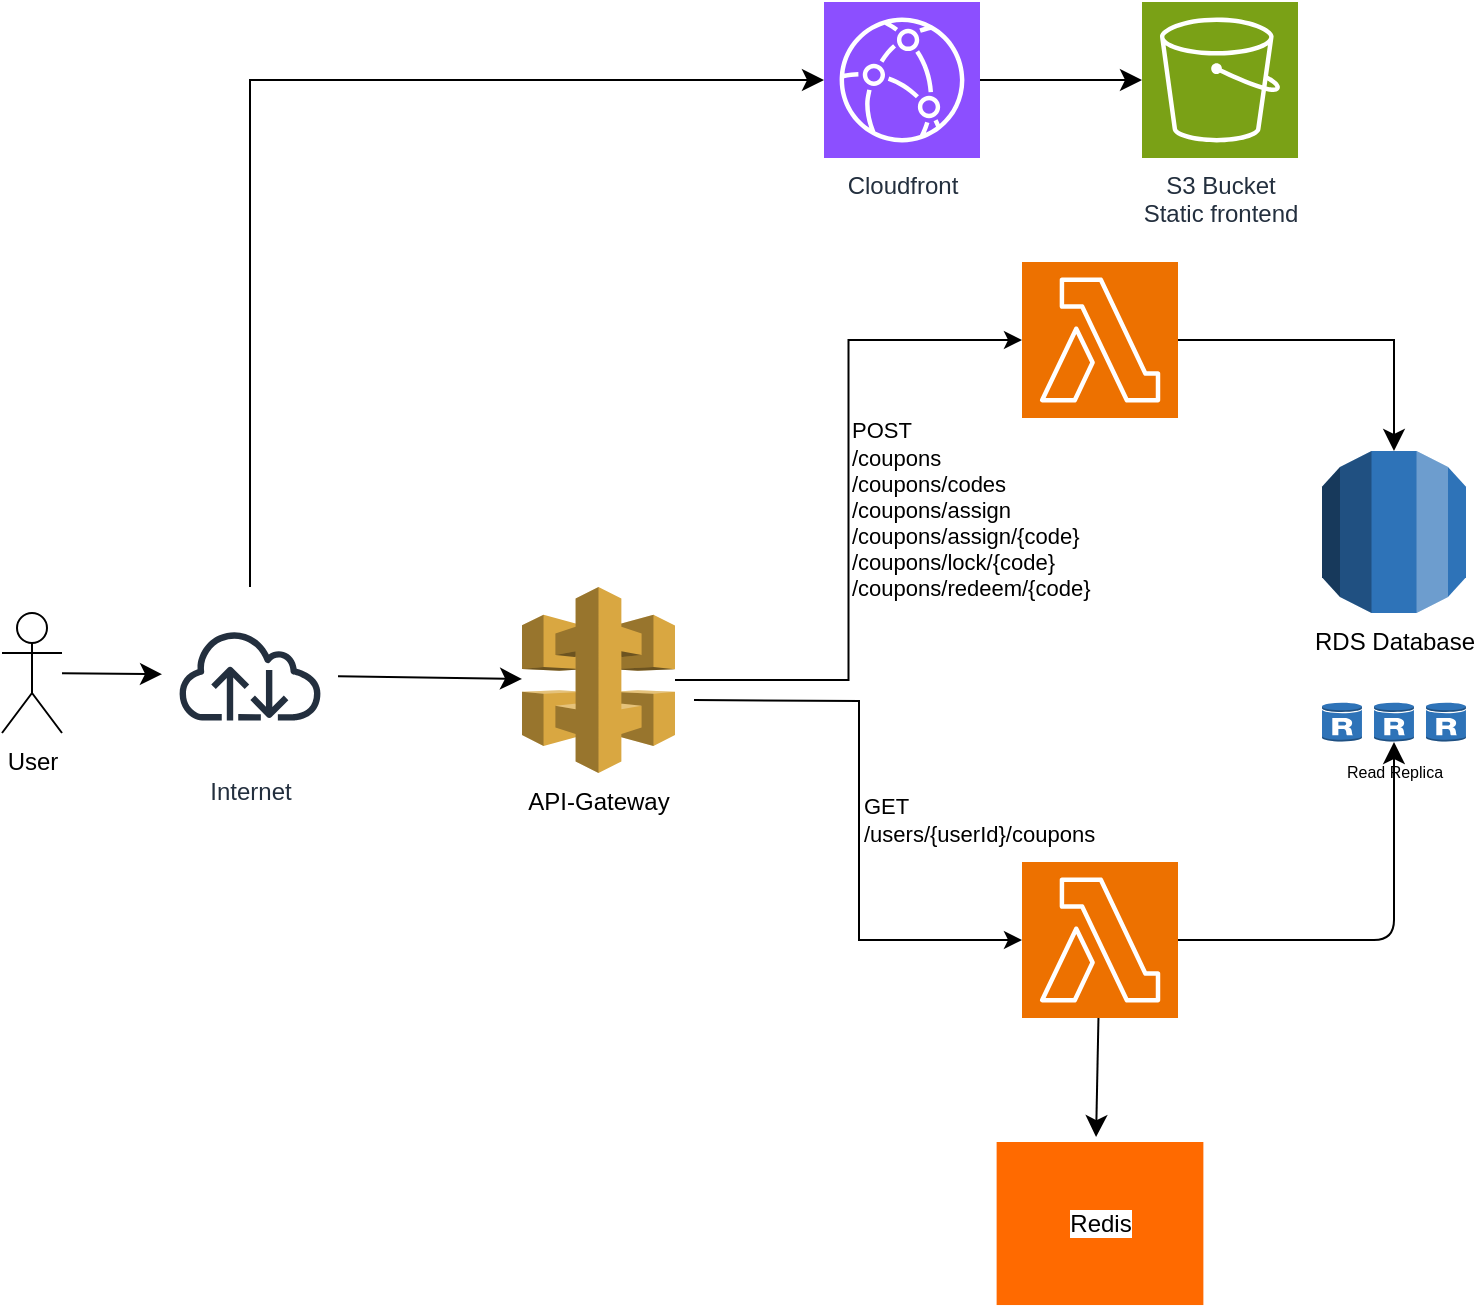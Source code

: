 <mxfile version="26.0.15">
  <diagram name="Page-1" id="c0GzlHpXFvHYHJDYNAJq">
    <mxGraphModel dx="851" dy="382" grid="1" gridSize="10" guides="1" tooltips="1" connect="1" arrows="1" fold="1" page="1" pageScale="1" pageWidth="850" pageHeight="1100" math="0" shadow="0">
      <root>
        <mxCell id="0" />
        <mxCell id="1" parent="0" />
        <mxCell id="lfBH8MGV865OJBGisYUV-1" style="edgeStyle=none;curved=1;rounded=0;orthogonalLoop=1;jettySize=auto;html=1;fontSize=12;startSize=8;endSize=8;" parent="1" source="9PQg0m4k1Tg9XrvGscLx-2" target="9PQg0m4k1Tg9XrvGscLx-7" edge="1">
          <mxGeometry relative="1" as="geometry" />
        </mxCell>
        <mxCell id="9PQg0m4k1Tg9XrvGscLx-2" value="User" style="shape=umlActor;verticalLabelPosition=bottom;verticalAlign=top;html=1;outlineConnect=0;" parent="1" vertex="1">
          <mxGeometry x="30" y="325.5" width="30" height="60" as="geometry" />
        </mxCell>
        <mxCell id="9PQg0m4k1Tg9XrvGscLx-3" value="API-Gateway" style="outlineConnect=0;dashed=0;verticalLabelPosition=bottom;verticalAlign=top;align=center;html=1;shape=mxgraph.aws3.api_gateway;fillColor=#D9A741;gradientColor=none;" parent="1" vertex="1">
          <mxGeometry x="290" y="312.5" width="76.5" height="93" as="geometry" />
        </mxCell>
        <mxCell id="lfBH8MGV865OJBGisYUV-7" style="edgeStyle=none;curved=1;rounded=0;orthogonalLoop=1;jettySize=auto;html=1;exitX=1;exitY=0.5;exitDx=0;exitDy=0;exitPerimeter=0;fontSize=12;startSize=8;endSize=8;" parent="1" source="9PQg0m4k1Tg9XrvGscLx-6" target="9PQg0m4k1Tg9XrvGscLx-9" edge="1">
          <mxGeometry relative="1" as="geometry" />
        </mxCell>
        <mxCell id="9PQg0m4k1Tg9XrvGscLx-6" value="Cloudfront" style="sketch=0;points=[[0,0,0],[0.25,0,0],[0.5,0,0],[0.75,0,0],[1,0,0],[0,1,0],[0.25,1,0],[0.5,1,0],[0.75,1,0],[1,1,0],[0,0.25,0],[0,0.5,0],[0,0.75,0],[1,0.25,0],[1,0.5,0],[1,0.75,0]];outlineConnect=0;fontColor=#232F3E;fillColor=#8C4FFF;strokeColor=#ffffff;dashed=0;verticalLabelPosition=bottom;verticalAlign=top;align=center;html=1;fontSize=12;fontStyle=0;aspect=fixed;shape=mxgraph.aws4.resourceIcon;resIcon=mxgraph.aws4.cloudfront;" parent="1" vertex="1">
          <mxGeometry x="441" y="20" width="78" height="78" as="geometry" />
        </mxCell>
        <mxCell id="lfBH8MGV865OJBGisYUV-10" style="edgeStyle=none;curved=1;rounded=0;orthogonalLoop=1;jettySize=auto;html=1;fontSize=12;startSize=8;endSize=8;" parent="1" source="9PQg0m4k1Tg9XrvGscLx-7" target="9PQg0m4k1Tg9XrvGscLx-3" edge="1">
          <mxGeometry relative="1" as="geometry" />
        </mxCell>
        <mxCell id="9PQg0m4k1Tg9XrvGscLx-7" value="Internet" style="sketch=0;outlineConnect=0;fontColor=#232F3E;gradientColor=none;strokeColor=#232F3E;fillColor=#ffffff;dashed=0;verticalLabelPosition=bottom;verticalAlign=top;align=center;html=1;fontSize=12;fontStyle=0;aspect=fixed;shape=mxgraph.aws4.resourceIcon;resIcon=mxgraph.aws4.internet;" parent="1" vertex="1">
          <mxGeometry x="110" y="312.5" width="88" height="88" as="geometry" />
        </mxCell>
        <mxCell id="9PQg0m4k1Tg9XrvGscLx-9" value="S3 Bucket&lt;br&gt;Static frontend" style="sketch=0;points=[[0,0,0],[0.25,0,0],[0.5,0,0],[0.75,0,0],[1,0,0],[0,1,0],[0.25,1,0],[0.5,1,0],[0.75,1,0],[1,1,0],[0,0.25,0],[0,0.5,0],[0,0.75,0],[1,0.25,0],[1,0.5,0],[1,0.75,0]];outlineConnect=0;fontColor=#232F3E;fillColor=#7AA116;strokeColor=#ffffff;dashed=0;verticalLabelPosition=bottom;verticalAlign=top;align=center;html=1;fontSize=12;fontStyle=0;aspect=fixed;shape=mxgraph.aws4.resourceIcon;resIcon=mxgraph.aws4.s3;" parent="1" vertex="1">
          <mxGeometry x="600" y="20" width="78" height="78" as="geometry" />
        </mxCell>
        <mxCell id="9PQg0m4k1Tg9XrvGscLx-10" value="" style="sketch=0;points=[[0,0,0],[0.25,0,0],[0.5,0,0],[0.75,0,0],[1,0,0],[0,1,0],[0.25,1,0],[0.5,1,0],[0.75,1,0],[1,1,0],[0,0.25,0],[0,0.5,0],[0,0.75,0],[1,0.25,0],[1,0.5,0],[1,0.75,0]];outlineConnect=0;fontColor=#232F3E;fillColor=#ED7100;strokeColor=#ffffff;dashed=0;verticalLabelPosition=bottom;verticalAlign=top;align=center;html=1;fontSize=12;fontStyle=0;aspect=fixed;shape=mxgraph.aws4.resourceIcon;resIcon=mxgraph.aws4.lambda;" parent="1" vertex="1">
          <mxGeometry x="540" y="150" width="78" height="78" as="geometry" />
        </mxCell>
        <mxCell id="9PQg0m4k1Tg9XrvGscLx-11" value="&lt;div&gt;POST&lt;br&gt;/coupons&lt;/div&gt;&lt;div&gt;/coupons/codes&lt;/div&gt;&lt;div&gt;/coupons/assign&lt;/div&gt;&lt;div&gt;/coupons/assign/{code}&lt;/div&gt;&lt;div&gt;/coupons/lock/{code}&lt;/div&gt;&lt;div&gt;/coupons/redeem/{code}&lt;/div&gt;" style="edgeStyle=orthogonalEdgeStyle;rounded=0;orthogonalLoop=1;jettySize=auto;html=1;entryX=0;entryY=0.5;entryDx=0;entryDy=0;entryPerimeter=0;align=left;" parent="1" source="9PQg0m4k1Tg9XrvGscLx-3" target="9PQg0m4k1Tg9XrvGscLx-10" edge="1">
          <mxGeometry relative="1" as="geometry" />
        </mxCell>
        <mxCell id="lfBH8MGV865OJBGisYUV-2" value="" style="sketch=0;points=[[0,0,0],[0.25,0,0],[0.5,0,0],[0.75,0,0],[1,0,0],[0,1,0],[0.25,1,0],[0.5,1,0],[0.75,1,0],[1,1,0],[0,0.25,0],[0,0.5,0],[0,0.75,0],[1,0.25,0],[1,0.5,0],[1,0.75,0]];outlineConnect=0;fontColor=#232F3E;fillColor=#ED7100;strokeColor=#ffffff;dashed=0;verticalLabelPosition=bottom;verticalAlign=top;align=center;html=1;fontSize=12;fontStyle=0;aspect=fixed;shape=mxgraph.aws4.resourceIcon;resIcon=mxgraph.aws4.lambda;" parent="1" vertex="1">
          <mxGeometry x="540" y="450" width="78" height="78" as="geometry" />
        </mxCell>
        <mxCell id="lfBH8MGV865OJBGisYUV-6" value="GET &lt;br&gt;/users/{userId}/coupons" style="edgeStyle=orthogonalEdgeStyle;rounded=0;orthogonalLoop=1;jettySize=auto;html=1;align=left;entryX=0;entryY=0.5;entryDx=0;entryDy=0;entryPerimeter=0;" parent="1" target="lfBH8MGV865OJBGisYUV-2" edge="1">
          <mxGeometry relative="1" as="geometry">
            <mxPoint x="376" y="369" as="sourcePoint" />
            <mxPoint x="550" y="199" as="targetPoint" />
          </mxGeometry>
        </mxCell>
        <mxCell id="lfBH8MGV865OJBGisYUV-12" value="&lt;span style=&quot;background-color: light-dark(#ffffff, var(--ge-dark-color, #121212));&quot;&gt;Redis&lt;/span&gt;" style="points=[];aspect=fixed;html=1;align=center;shadow=0;dashed=0;fillColor=#FF6A00;strokeColor=none;shape=mxgraph.alibaba_cloud.redis_kvstore;" parent="1" vertex="1">
          <mxGeometry x="527.31" y="590" width="103.38" height="81.52" as="geometry" />
        </mxCell>
        <mxCell id="lfBH8MGV865OJBGisYUV-14" style="edgeStyle=none;curved=1;rounded=0;orthogonalLoop=1;jettySize=auto;html=1;entryX=0.481;entryY=-0.03;entryDx=0;entryDy=0;entryPerimeter=0;fontSize=12;startSize=8;endSize=8;" parent="1" source="lfBH8MGV865OJBGisYUV-2" target="lfBH8MGV865OJBGisYUV-12" edge="1">
          <mxGeometry relative="1" as="geometry" />
        </mxCell>
        <mxCell id="lfBH8MGV865OJBGisYUV-21" style="edgeStyle=orthogonalEdgeStyle;rounded=0;orthogonalLoop=1;jettySize=auto;html=1;fontSize=12;startSize=8;endSize=8;entryX=0;entryY=0.5;entryDx=0;entryDy=0;entryPerimeter=0;" parent="1" source="9PQg0m4k1Tg9XrvGscLx-7" target="9PQg0m4k1Tg9XrvGscLx-6" edge="1">
          <mxGeometry relative="1" as="geometry">
            <mxPoint x="400" y="70" as="targetPoint" />
            <Array as="points">
              <mxPoint x="154" y="59" />
            </Array>
          </mxGeometry>
        </mxCell>
        <mxCell id="U6GOq5yDxAzVfiZmOrSn-3" value="" style="edgeStyle=orthogonalEdgeStyle;rounded=0;orthogonalLoop=1;jettySize=auto;html=1;exitX=1;exitY=0.5;exitDx=0;exitDy=0;exitPerimeter=0;fontSize=12;startSize=8;endSize=8;" edge="1" parent="1" source="9PQg0m4k1Tg9XrvGscLx-10" target="U6GOq5yDxAzVfiZmOrSn-2">
          <mxGeometry relative="1" as="geometry">
            <mxPoint x="618" y="189" as="sourcePoint" />
            <mxPoint x="730" y="313" as="targetPoint" />
          </mxGeometry>
        </mxCell>
        <mxCell id="U6GOq5yDxAzVfiZmOrSn-2" value="RDS Database" style="outlineConnect=0;dashed=0;verticalLabelPosition=bottom;verticalAlign=top;align=center;html=1;shape=mxgraph.aws3.rds;fillColor=#2E73B8;gradientColor=none;" vertex="1" parent="1">
          <mxGeometry x="690" y="244.5" width="72" height="81" as="geometry" />
        </mxCell>
        <mxCell id="U6GOq5yDxAzVfiZmOrSn-4" value="" style="outlineConnect=0;dashed=0;verticalLabelPosition=bottom;verticalAlign=top;align=center;html=1;shape=mxgraph.aws3.rds_db_instance_read_replica;fillColor=#2E73B8;gradientColor=none;" vertex="1" parent="1">
          <mxGeometry x="690" y="370" width="20" height="20" as="geometry" />
        </mxCell>
        <mxCell id="U6GOq5yDxAzVfiZmOrSn-8" value="" style="outlineConnect=0;dashed=0;verticalLabelPosition=bottom;verticalAlign=top;align=center;html=1;shape=mxgraph.aws3.rds_db_instance_read_replica;fillColor=#2E73B8;gradientColor=none;" vertex="1" parent="1">
          <mxGeometry x="742" y="370" width="20" height="20" as="geometry" />
        </mxCell>
        <mxCell id="U6GOq5yDxAzVfiZmOrSn-10" value="" style="edgeStyle=orthogonalEdgeStyle;rounded=1;orthogonalLoop=1;jettySize=auto;html=1;fontSize=12;startSize=8;endSize=8;" edge="1" parent="1" source="lfBH8MGV865OJBGisYUV-2" target="U6GOq5yDxAzVfiZmOrSn-7">
          <mxGeometry relative="1" as="geometry">
            <mxPoint x="762" y="380" as="targetPoint" />
            <mxPoint x="618" y="489" as="sourcePoint" />
            <Array as="points" />
          </mxGeometry>
        </mxCell>
        <mxCell id="U6GOq5yDxAzVfiZmOrSn-7" value="&lt;font style=&quot;font-size: 8px;&quot;&gt;Read Replica&lt;/font&gt;" style="outlineConnect=0;dashed=0;verticalLabelPosition=bottom;verticalAlign=top;align=center;html=1;shape=mxgraph.aws3.rds_db_instance_read_replica;fillColor=#2E73B8;gradientColor=none;" vertex="1" parent="1">
          <mxGeometry x="716" y="370" width="20" height="20" as="geometry" />
        </mxCell>
      </root>
    </mxGraphModel>
  </diagram>
</mxfile>
